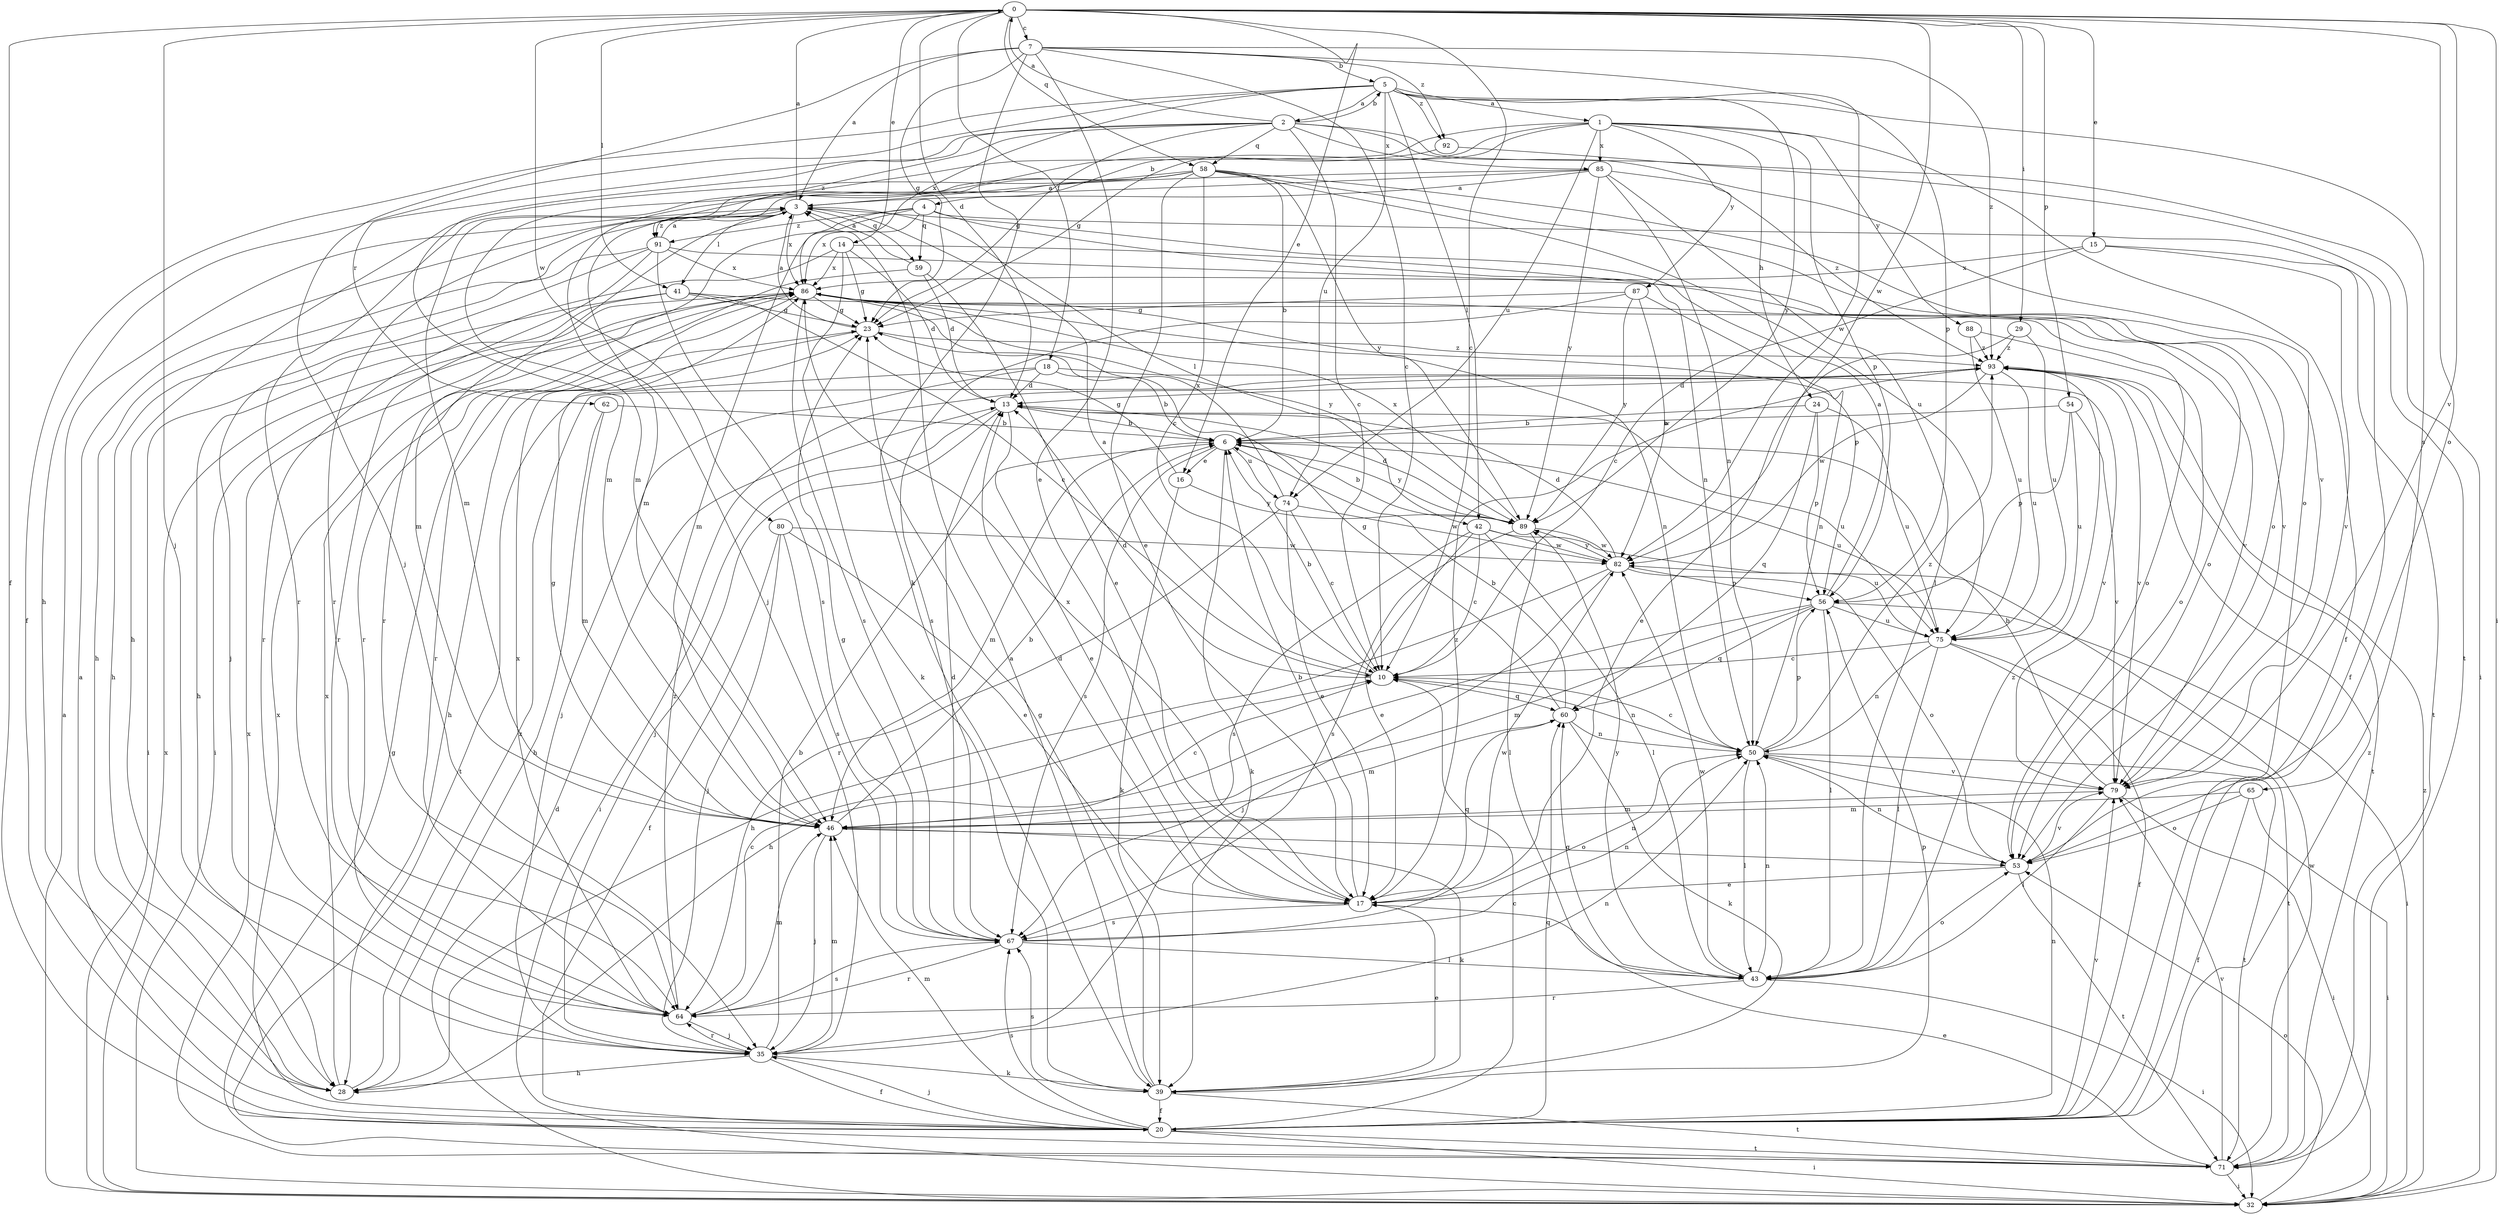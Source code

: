 strict digraph  {
0;
1;
2;
3;
4;
5;
6;
7;
10;
13;
14;
15;
16;
17;
18;
20;
23;
24;
28;
29;
32;
35;
39;
41;
42;
43;
46;
50;
53;
54;
56;
58;
59;
60;
62;
64;
65;
67;
71;
74;
75;
79;
80;
82;
85;
86;
87;
88;
89;
91;
92;
93;
0 -> 7  [label=c];
0 -> 10  [label=c];
0 -> 13  [label=d];
0 -> 14  [label=e];
0 -> 15  [label=e];
0 -> 16  [label=e];
0 -> 18  [label=f];
0 -> 20  [label=f];
0 -> 29  [label=i];
0 -> 32  [label=i];
0 -> 35  [label=j];
0 -> 41  [label=l];
0 -> 53  [label=o];
0 -> 54  [label=p];
0 -> 58  [label=q];
0 -> 79  [label=v];
0 -> 80  [label=w];
0 -> 82  [label=w];
1 -> 4  [label=b];
1 -> 20  [label=f];
1 -> 23  [label=g];
1 -> 24  [label=h];
1 -> 46  [label=m];
1 -> 56  [label=p];
1 -> 74  [label=u];
1 -> 85  [label=x];
1 -> 87  [label=y];
1 -> 88  [label=y];
2 -> 0  [label=a];
2 -> 5  [label=b];
2 -> 10  [label=c];
2 -> 23  [label=g];
2 -> 32  [label=i];
2 -> 46  [label=m];
2 -> 53  [label=o];
2 -> 58  [label=q];
2 -> 62  [label=r];
2 -> 85  [label=x];
2 -> 91  [label=z];
3 -> 0  [label=a];
3 -> 28  [label=h];
3 -> 41  [label=l];
3 -> 42  [label=l];
3 -> 46  [label=m];
3 -> 59  [label=q];
3 -> 86  [label=x];
3 -> 91  [label=z];
4 -> 20  [label=f];
4 -> 46  [label=m];
4 -> 50  [label=n];
4 -> 59  [label=q];
4 -> 64  [label=r];
4 -> 86  [label=x];
4 -> 91  [label=z];
5 -> 1  [label=a];
5 -> 2  [label=a];
5 -> 20  [label=f];
5 -> 28  [label=h];
5 -> 42  [label=l];
5 -> 65  [label=s];
5 -> 74  [label=u];
5 -> 82  [label=w];
5 -> 86  [label=x];
5 -> 89  [label=y];
5 -> 92  [label=z];
6 -> 16  [label=e];
6 -> 39  [label=k];
6 -> 46  [label=m];
6 -> 67  [label=s];
6 -> 74  [label=u];
6 -> 75  [label=u];
6 -> 89  [label=y];
7 -> 3  [label=a];
7 -> 5  [label=b];
7 -> 10  [label=c];
7 -> 17  [label=e];
7 -> 23  [label=g];
7 -> 35  [label=j];
7 -> 39  [label=k];
7 -> 56  [label=p];
7 -> 92  [label=z];
7 -> 93  [label=z];
10 -> 3  [label=a];
10 -> 6  [label=b];
10 -> 13  [label=d];
10 -> 50  [label=n];
10 -> 60  [label=q];
13 -> 6  [label=b];
13 -> 17  [label=e];
13 -> 32  [label=i];
13 -> 35  [label=j];
13 -> 75  [label=u];
14 -> 13  [label=d];
14 -> 23  [label=g];
14 -> 39  [label=k];
14 -> 53  [label=o];
14 -> 64  [label=r];
14 -> 86  [label=x];
15 -> 10  [label=c];
15 -> 71  [label=t];
15 -> 79  [label=v];
15 -> 86  [label=x];
16 -> 23  [label=g];
16 -> 39  [label=k];
16 -> 89  [label=y];
17 -> 6  [label=b];
17 -> 13  [label=d];
17 -> 50  [label=n];
17 -> 60  [label=q];
17 -> 67  [label=s];
17 -> 86  [label=x];
17 -> 93  [label=z];
18 -> 6  [label=b];
18 -> 13  [label=d];
18 -> 35  [label=j];
18 -> 71  [label=t];
18 -> 79  [label=v];
20 -> 3  [label=a];
20 -> 10  [label=c];
20 -> 32  [label=i];
20 -> 35  [label=j];
20 -> 46  [label=m];
20 -> 50  [label=n];
20 -> 60  [label=q];
20 -> 67  [label=s];
20 -> 71  [label=t];
20 -> 79  [label=v];
20 -> 86  [label=x];
20 -> 93  [label=z];
23 -> 3  [label=a];
23 -> 28  [label=h];
23 -> 93  [label=z];
24 -> 6  [label=b];
24 -> 56  [label=p];
24 -> 60  [label=q];
24 -> 75  [label=u];
28 -> 86  [label=x];
28 -> 93  [label=z];
29 -> 17  [label=e];
29 -> 75  [label=u];
29 -> 93  [label=z];
32 -> 3  [label=a];
32 -> 13  [label=d];
32 -> 53  [label=o];
32 -> 86  [label=x];
32 -> 93  [label=z];
35 -> 6  [label=b];
35 -> 20  [label=f];
35 -> 28  [label=h];
35 -> 39  [label=k];
35 -> 46  [label=m];
35 -> 50  [label=n];
35 -> 64  [label=r];
39 -> 3  [label=a];
39 -> 17  [label=e];
39 -> 20  [label=f];
39 -> 23  [label=g];
39 -> 56  [label=p];
39 -> 67  [label=s];
39 -> 71  [label=t];
41 -> 10  [label=c];
41 -> 23  [label=g];
41 -> 28  [label=h];
41 -> 32  [label=i];
41 -> 53  [label=o];
42 -> 10  [label=c];
42 -> 17  [label=e];
42 -> 43  [label=l];
42 -> 67  [label=s];
42 -> 75  [label=u];
42 -> 82  [label=w];
43 -> 32  [label=i];
43 -> 50  [label=n];
43 -> 53  [label=o];
43 -> 60  [label=q];
43 -> 64  [label=r];
43 -> 82  [label=w];
43 -> 89  [label=y];
43 -> 93  [label=z];
46 -> 6  [label=b];
46 -> 10  [label=c];
46 -> 23  [label=g];
46 -> 35  [label=j];
46 -> 39  [label=k];
46 -> 53  [label=o];
50 -> 10  [label=c];
50 -> 43  [label=l];
50 -> 56  [label=p];
50 -> 71  [label=t];
50 -> 79  [label=v];
50 -> 93  [label=z];
53 -> 17  [label=e];
53 -> 50  [label=n];
53 -> 71  [label=t];
53 -> 79  [label=v];
54 -> 6  [label=b];
54 -> 56  [label=p];
54 -> 75  [label=u];
54 -> 79  [label=v];
56 -> 3  [label=a];
56 -> 28  [label=h];
56 -> 32  [label=i];
56 -> 43  [label=l];
56 -> 46  [label=m];
56 -> 60  [label=q];
56 -> 75  [label=u];
58 -> 3  [label=a];
58 -> 6  [label=b];
58 -> 10  [label=c];
58 -> 17  [label=e];
58 -> 28  [label=h];
58 -> 46  [label=m];
58 -> 53  [label=o];
58 -> 64  [label=r];
58 -> 75  [label=u];
58 -> 79  [label=v];
58 -> 89  [label=y];
59 -> 3  [label=a];
59 -> 13  [label=d];
59 -> 17  [label=e];
59 -> 64  [label=r];
60 -> 6  [label=b];
60 -> 23  [label=g];
60 -> 39  [label=k];
60 -> 46  [label=m];
60 -> 50  [label=n];
62 -> 6  [label=b];
62 -> 28  [label=h];
62 -> 46  [label=m];
64 -> 10  [label=c];
64 -> 35  [label=j];
64 -> 46  [label=m];
64 -> 67  [label=s];
64 -> 86  [label=x];
64 -> 93  [label=z];
65 -> 20  [label=f];
65 -> 32  [label=i];
65 -> 46  [label=m];
65 -> 53  [label=o];
67 -> 13  [label=d];
67 -> 23  [label=g];
67 -> 43  [label=l];
67 -> 50  [label=n];
67 -> 64  [label=r];
67 -> 82  [label=w];
71 -> 17  [label=e];
71 -> 23  [label=g];
71 -> 32  [label=i];
71 -> 79  [label=v];
71 -> 82  [label=w];
71 -> 86  [label=x];
74 -> 10  [label=c];
74 -> 17  [label=e];
74 -> 64  [label=r];
74 -> 82  [label=w];
74 -> 86  [label=x];
75 -> 10  [label=c];
75 -> 20  [label=f];
75 -> 43  [label=l];
75 -> 50  [label=n];
75 -> 71  [label=t];
79 -> 6  [label=b];
79 -> 32  [label=i];
79 -> 43  [label=l];
79 -> 46  [label=m];
80 -> 17  [label=e];
80 -> 20  [label=f];
80 -> 35  [label=j];
80 -> 67  [label=s];
80 -> 82  [label=w];
82 -> 13  [label=d];
82 -> 28  [label=h];
82 -> 35  [label=j];
82 -> 53  [label=o];
82 -> 56  [label=p];
82 -> 89  [label=y];
85 -> 3  [label=a];
85 -> 43  [label=l];
85 -> 46  [label=m];
85 -> 50  [label=n];
85 -> 64  [label=r];
85 -> 89  [label=y];
85 -> 93  [label=z];
86 -> 23  [label=g];
86 -> 32  [label=i];
86 -> 50  [label=n];
86 -> 56  [label=p];
86 -> 64  [label=r];
86 -> 67  [label=s];
86 -> 79  [label=v];
86 -> 89  [label=y];
87 -> 23  [label=g];
87 -> 50  [label=n];
87 -> 67  [label=s];
87 -> 82  [label=w];
87 -> 89  [label=y];
88 -> 53  [label=o];
88 -> 75  [label=u];
88 -> 93  [label=z];
89 -> 6  [label=b];
89 -> 13  [label=d];
89 -> 43  [label=l];
89 -> 67  [label=s];
89 -> 82  [label=w];
89 -> 86  [label=x];
91 -> 3  [label=a];
91 -> 28  [label=h];
91 -> 35  [label=j];
91 -> 64  [label=r];
91 -> 67  [label=s];
91 -> 79  [label=v];
91 -> 86  [label=x];
92 -> 35  [label=j];
92 -> 71  [label=t];
93 -> 13  [label=d];
93 -> 71  [label=t];
93 -> 75  [label=u];
93 -> 79  [label=v];
93 -> 82  [label=w];
}
